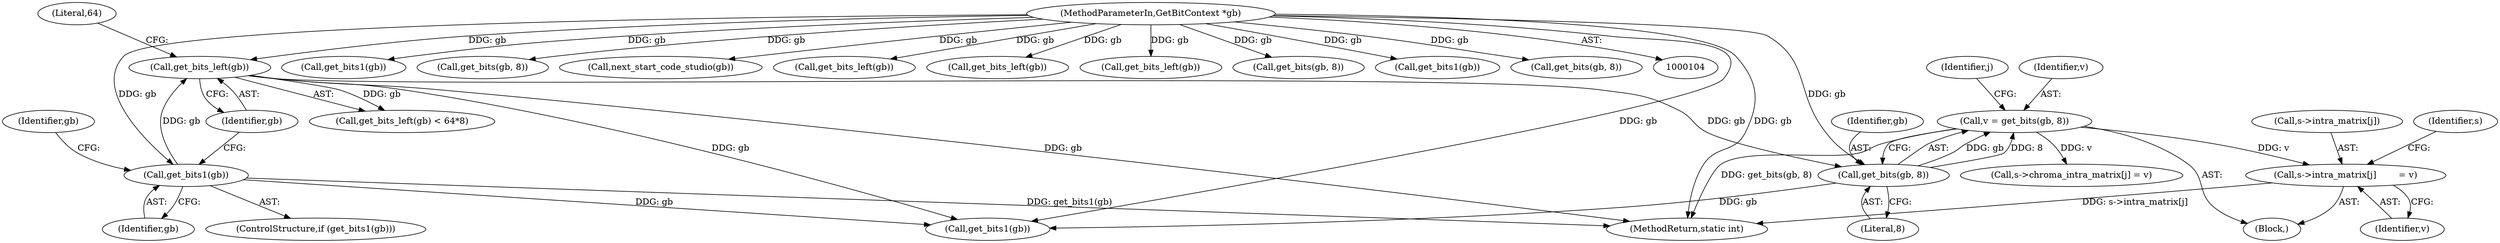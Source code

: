 digraph "0_FFmpeg_5aba5b89d0b1d73164d3b81764828bb8b20ff32a@array" {
"1000150" [label="(Call,s->intra_matrix[j]        = v)"];
"1000134" [label="(Call,v = get_bits(gb, 8))"];
"1000136" [label="(Call,get_bits(gb, 8))"];
"1000117" [label="(Call,get_bits_left(gb))"];
"1000112" [label="(Call,get_bits1(gb))"];
"1000106" [label="(MethodParameterIn,GetBitContext *gb)"];
"1000151" [label="(Call,s->intra_matrix[j])"];
"1000150" [label="(Call,s->intra_matrix[j]        = v)"];
"1000117" [label="(Call,get_bits_left(gb))"];
"1000116" [label="(Call,get_bits_left(gb) < 64*8)"];
"1000118" [label="(Identifier,gb)"];
"1000266" [label="(MethodReturn,static int)"];
"1000160" [label="(Identifier,s)"];
"1000136" [label="(Call,get_bits(gb, 8))"];
"1000133" [label="(Block,)"];
"1000166" [label="(Identifier,gb)"];
"1000191" [label="(Call,get_bits1(gb))"];
"1000140" [label="(Identifier,j)"];
"1000120" [label="(Literal,64)"];
"1000134" [label="(Call,v = get_bits(gb, 8))"];
"1000111" [label="(ControlStructure,if (get_bits1(gb)))"];
"1000135" [label="(Identifier,v)"];
"1000112" [label="(Call,get_bits1(gb))"];
"1000215" [label="(Call,get_bits(gb, 8))"];
"1000165" [label="(Call,get_bits1(gb))"];
"1000137" [label="(Identifier,gb)"];
"1000156" [label="(Identifier,v)"];
"1000157" [label="(Call,s->chroma_intra_matrix[j] = v)"];
"1000262" [label="(Call,next_start_code_studio(gb))"];
"1000138" [label="(Literal,8)"];
"1000242" [label="(Call,get_bits_left(gb))"];
"1000170" [label="(Call,get_bits_left(gb))"];
"1000113" [label="(Identifier,gb)"];
"1000196" [label="(Call,get_bits_left(gb))"];
"1000106" [label="(MethodParameterIn,GetBitContext *gb)"];
"1000187" [label="(Call,get_bits(gb, 8))"];
"1000237" [label="(Call,get_bits1(gb))"];
"1000259" [label="(Call,get_bits(gb, 8))"];
"1000150" -> "1000133"  [label="AST: "];
"1000150" -> "1000156"  [label="CFG: "];
"1000151" -> "1000150"  [label="AST: "];
"1000156" -> "1000150"  [label="AST: "];
"1000160" -> "1000150"  [label="CFG: "];
"1000150" -> "1000266"  [label="DDG: s->intra_matrix[j]"];
"1000134" -> "1000150"  [label="DDG: v"];
"1000134" -> "1000133"  [label="AST: "];
"1000134" -> "1000136"  [label="CFG: "];
"1000135" -> "1000134"  [label="AST: "];
"1000136" -> "1000134"  [label="AST: "];
"1000140" -> "1000134"  [label="CFG: "];
"1000134" -> "1000266"  [label="DDG: get_bits(gb, 8)"];
"1000136" -> "1000134"  [label="DDG: gb"];
"1000136" -> "1000134"  [label="DDG: 8"];
"1000134" -> "1000157"  [label="DDG: v"];
"1000136" -> "1000138"  [label="CFG: "];
"1000137" -> "1000136"  [label="AST: "];
"1000138" -> "1000136"  [label="AST: "];
"1000117" -> "1000136"  [label="DDG: gb"];
"1000106" -> "1000136"  [label="DDG: gb"];
"1000136" -> "1000165"  [label="DDG: gb"];
"1000117" -> "1000116"  [label="AST: "];
"1000117" -> "1000118"  [label="CFG: "];
"1000118" -> "1000117"  [label="AST: "];
"1000120" -> "1000117"  [label="CFG: "];
"1000117" -> "1000266"  [label="DDG: gb"];
"1000117" -> "1000116"  [label="DDG: gb"];
"1000112" -> "1000117"  [label="DDG: gb"];
"1000106" -> "1000117"  [label="DDG: gb"];
"1000117" -> "1000165"  [label="DDG: gb"];
"1000112" -> "1000111"  [label="AST: "];
"1000112" -> "1000113"  [label="CFG: "];
"1000113" -> "1000112"  [label="AST: "];
"1000118" -> "1000112"  [label="CFG: "];
"1000166" -> "1000112"  [label="CFG: "];
"1000112" -> "1000266"  [label="DDG: get_bits1(gb)"];
"1000106" -> "1000112"  [label="DDG: gb"];
"1000112" -> "1000165"  [label="DDG: gb"];
"1000106" -> "1000104"  [label="AST: "];
"1000106" -> "1000266"  [label="DDG: gb"];
"1000106" -> "1000165"  [label="DDG: gb"];
"1000106" -> "1000170"  [label="DDG: gb"];
"1000106" -> "1000187"  [label="DDG: gb"];
"1000106" -> "1000191"  [label="DDG: gb"];
"1000106" -> "1000196"  [label="DDG: gb"];
"1000106" -> "1000215"  [label="DDG: gb"];
"1000106" -> "1000237"  [label="DDG: gb"];
"1000106" -> "1000242"  [label="DDG: gb"];
"1000106" -> "1000259"  [label="DDG: gb"];
"1000106" -> "1000262"  [label="DDG: gb"];
}
